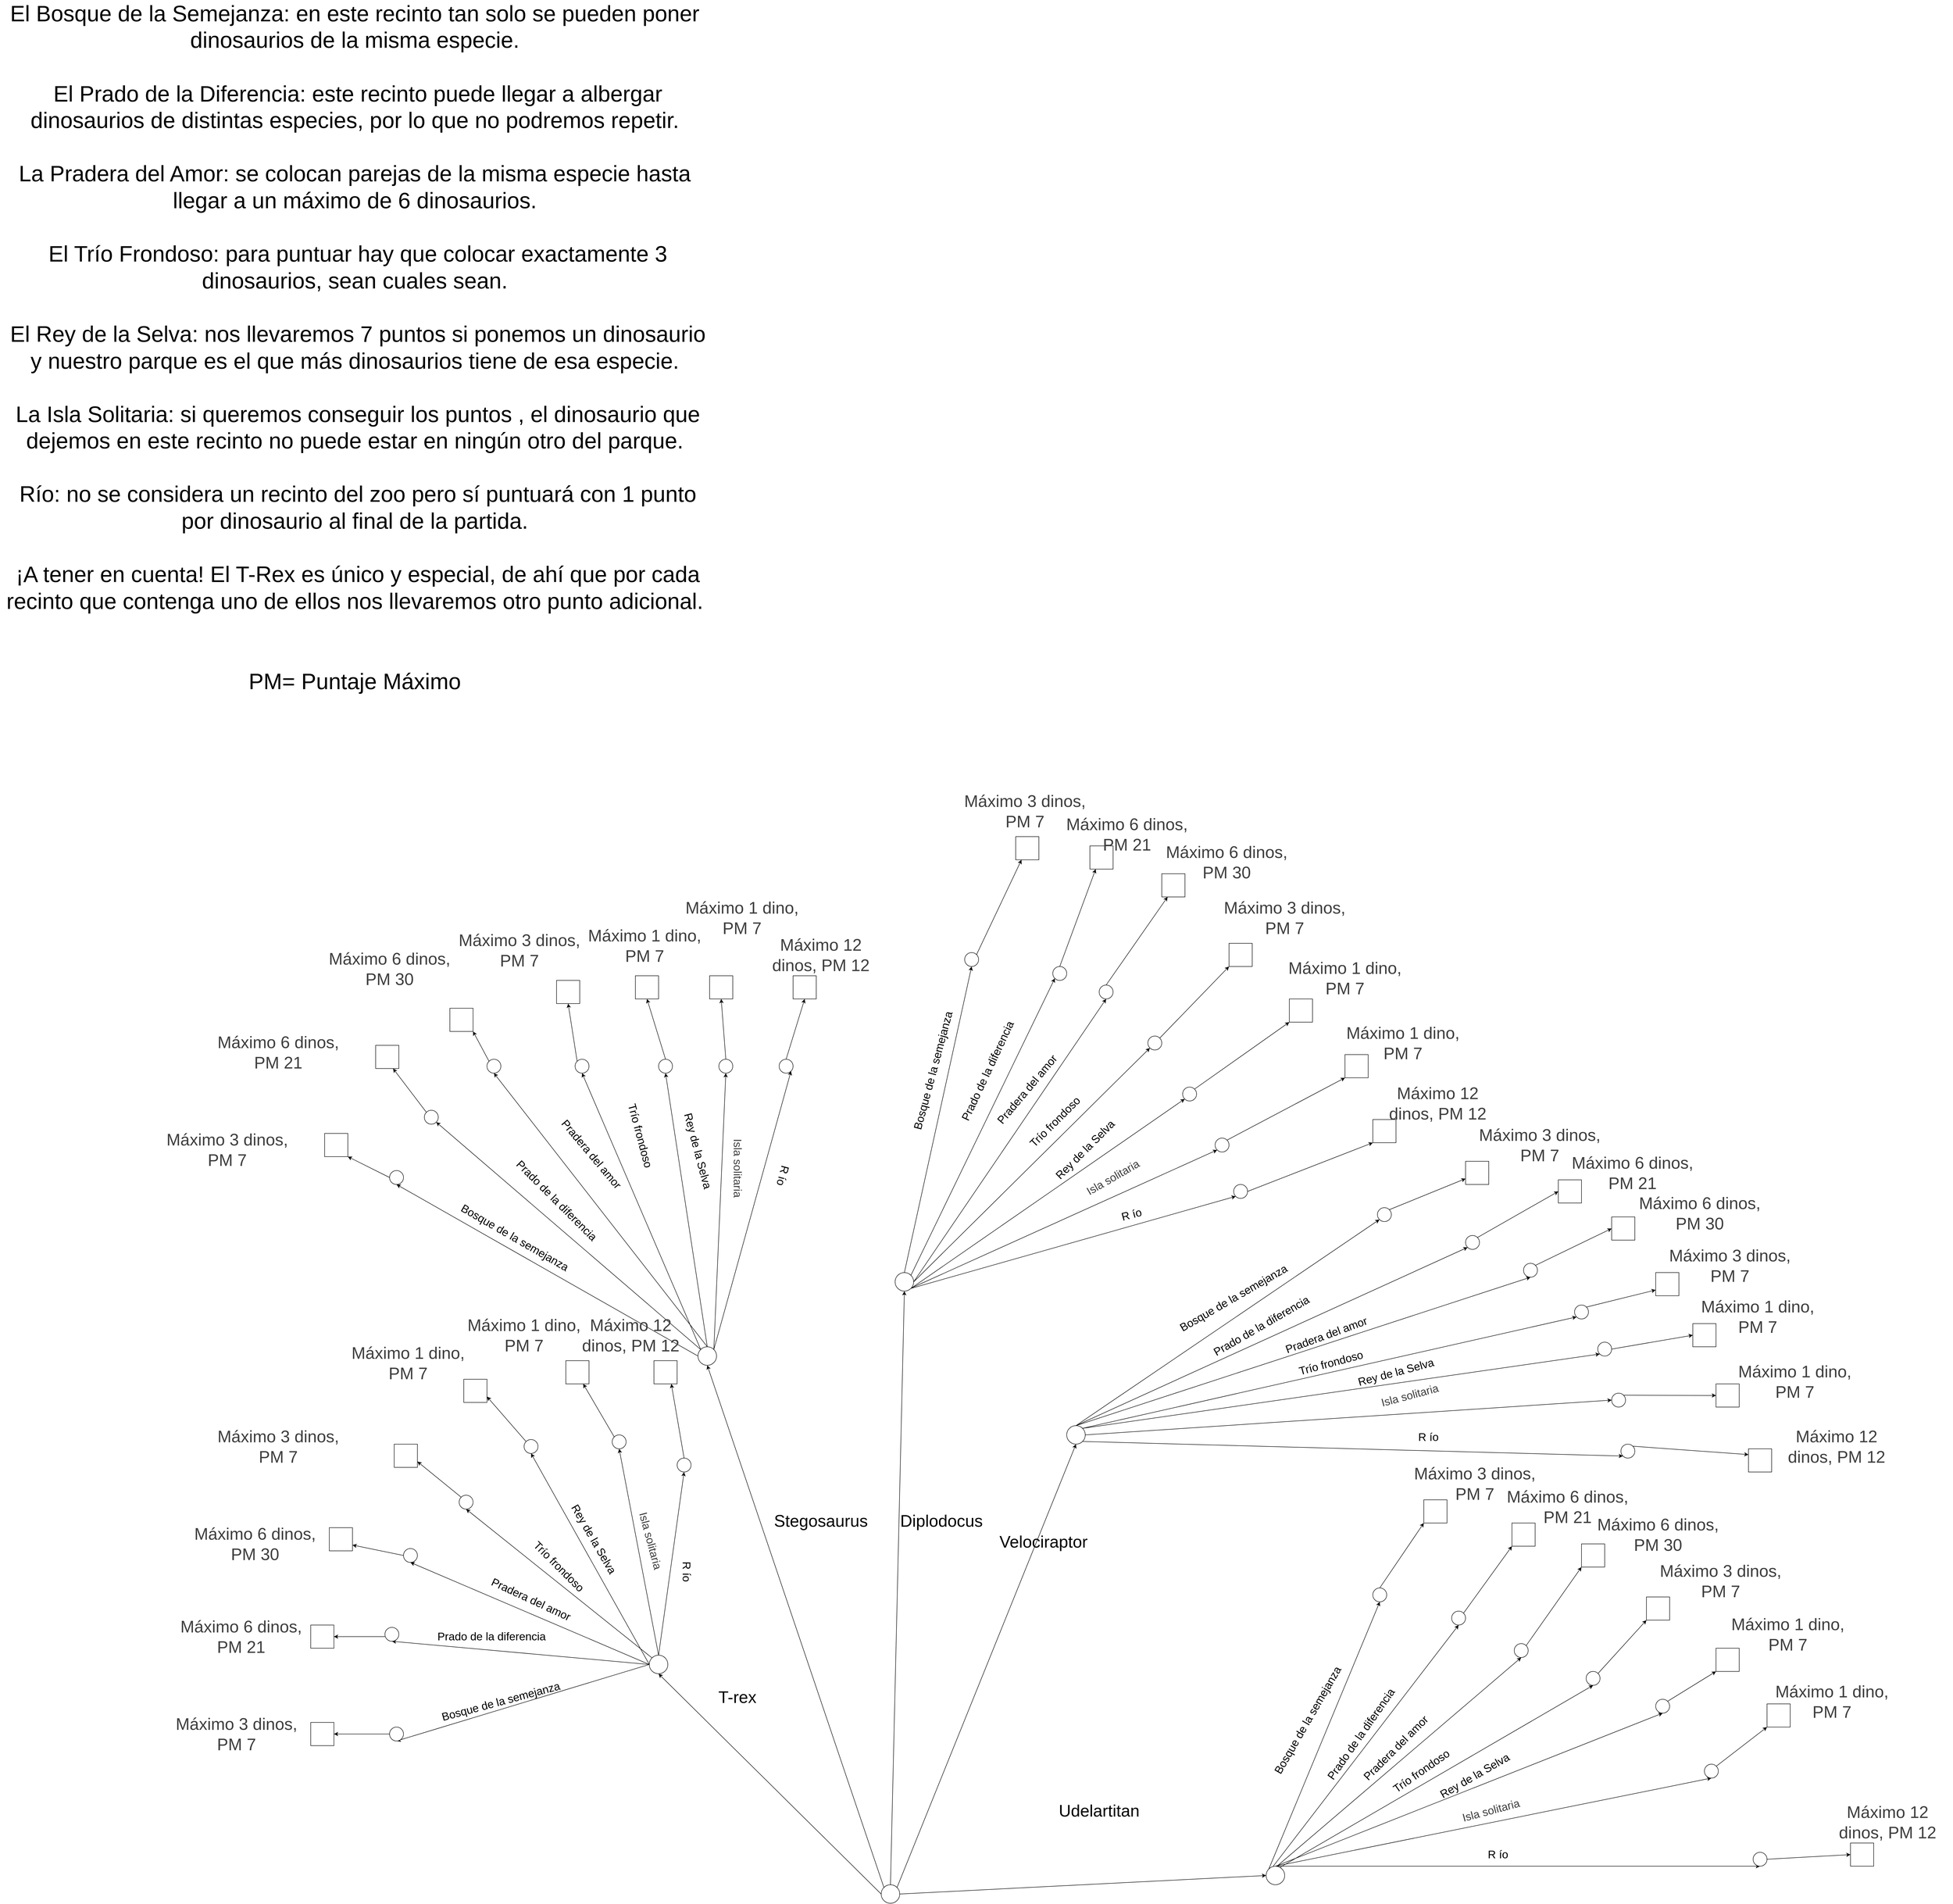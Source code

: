 <mxfile>
    <diagram id="vLqpbj-ZOD2Gah0AGS2J" name="Page-1">
        <mxGraphModel dx="8230" dy="6335" grid="1" gridSize="10" guides="1" tooltips="1" connect="1" arrows="1" fold="1" page="1" pageScale="1" pageWidth="850" pageHeight="1100" math="0" shadow="0">
            <root>
                <mxCell id="0"/>
                <mxCell id="1" parent="0"/>
                <mxCell id="45" style="edgeStyle=none;html=1;exitX=0.5;exitY=0;exitDx=0;exitDy=0;entryX=0.5;entryY=1;entryDx=0;entryDy=0;" parent="1" source="15" target="43" edge="1">
                    <mxGeometry relative="1" as="geometry"/>
                </mxCell>
                <mxCell id="48" style="edgeStyle=none;html=1;exitX=0.5;exitY=0;exitDx=0;exitDy=0;entryX=0.5;entryY=1;entryDx=0;entryDy=0;" parent="1" source="15" target="42" edge="1">
                    <mxGeometry relative="1" as="geometry"/>
                </mxCell>
                <mxCell id="49" style="edgeStyle=none;html=1;exitX=0;exitY=0;exitDx=0;exitDy=0;entryX=0.5;entryY=1;entryDx=0;entryDy=0;" parent="1" source="15" target="41" edge="1">
                    <mxGeometry relative="1" as="geometry"/>
                </mxCell>
                <mxCell id="50" style="edgeStyle=none;html=1;exitX=0;exitY=0.5;exitDx=0;exitDy=0;entryX=0.5;entryY=1;entryDx=0;entryDy=0;" parent="1" source="15" target="40" edge="1">
                    <mxGeometry relative="1" as="geometry"/>
                </mxCell>
                <mxCell id="51" style="edgeStyle=none;html=1;exitX=0;exitY=0.5;exitDx=0;exitDy=0;entryX=0.5;entryY=1;entryDx=0;entryDy=0;" parent="1" source="15" target="39" edge="1">
                    <mxGeometry relative="1" as="geometry"/>
                </mxCell>
                <mxCell id="52" style="edgeStyle=none;html=1;exitX=0;exitY=0.5;exitDx=0;exitDy=0;entryX=0.5;entryY=1;entryDx=0;entryDy=0;" parent="1" source="15" target="38" edge="1">
                    <mxGeometry relative="1" as="geometry"/>
                </mxCell>
                <mxCell id="53" style="edgeStyle=none;html=1;exitX=0;exitY=0.5;exitDx=0;exitDy=0;entryX=0.5;entryY=1;entryDx=0;entryDy=0;" parent="1" source="15" target="37" edge="1">
                    <mxGeometry relative="1" as="geometry"/>
                </mxCell>
                <mxCell id="15" value="" style="ellipse;whiteSpace=wrap;html=1;aspect=fixed;" parent="1" vertex="1">
                    <mxGeometry x="-210" y="475" width="40" height="40" as="geometry"/>
                </mxCell>
                <mxCell id="99" style="edgeStyle=none;html=1;exitX=0;exitY=0.5;exitDx=0;exitDy=0;entryX=0.5;entryY=1;entryDx=0;entryDy=0;" parent="1" source="16" target="95" edge="1">
                    <mxGeometry relative="1" as="geometry"/>
                </mxCell>
                <mxCell id="100" style="edgeStyle=none;html=1;exitX=0;exitY=0;exitDx=0;exitDy=0;entryX=1;entryY=1;entryDx=0;entryDy=0;" parent="1" source="16" target="96" edge="1">
                    <mxGeometry relative="1" as="geometry"/>
                </mxCell>
                <mxCell id="101" style="edgeStyle=none;html=1;exitX=0.5;exitY=0;exitDx=0;exitDy=0;entryX=0.5;entryY=1;entryDx=0;entryDy=0;" parent="1" source="16" target="90" edge="1">
                    <mxGeometry relative="1" as="geometry"/>
                </mxCell>
                <mxCell id="102" style="edgeStyle=none;html=1;exitX=0;exitY=0;exitDx=0;exitDy=0;entryX=0.5;entryY=1;entryDx=0;entryDy=0;" parent="1" source="16" target="91" edge="1">
                    <mxGeometry relative="1" as="geometry"/>
                </mxCell>
                <mxCell id="103" style="edgeStyle=none;html=1;exitX=0.5;exitY=0;exitDx=0;exitDy=0;entryX=0.5;entryY=1;entryDx=0;entryDy=0;" parent="1" source="16" target="92" edge="1">
                    <mxGeometry relative="1" as="geometry"/>
                </mxCell>
                <mxCell id="104" style="edgeStyle=none;html=1;exitX=1;exitY=0;exitDx=0;exitDy=0;entryX=0.5;entryY=1;entryDx=0;entryDy=0;" parent="1" source="16" target="93" edge="1">
                    <mxGeometry relative="1" as="geometry"/>
                </mxCell>
                <mxCell id="105" style="edgeStyle=none;html=1;exitX=1;exitY=0;exitDx=0;exitDy=0;entryX=1;entryY=1;entryDx=0;entryDy=0;" parent="1" source="16" target="94" edge="1">
                    <mxGeometry relative="1" as="geometry"/>
                </mxCell>
                <mxCell id="16" value="" style="ellipse;whiteSpace=wrap;html=1;aspect=fixed;" parent="1" vertex="1">
                    <mxGeometry x="-105" y="-190" width="40" height="40" as="geometry"/>
                </mxCell>
                <mxCell id="114" style="edgeStyle=none;html=1;exitX=0.5;exitY=0;exitDx=0;exitDy=0;entryX=0.5;entryY=1;entryDx=0;entryDy=0;" parent="1" source="17" target="76" edge="1">
                    <mxGeometry relative="1" as="geometry"/>
                </mxCell>
                <mxCell id="115" style="edgeStyle=none;html=1;exitX=1;exitY=0;exitDx=0;exitDy=0;entryX=0;entryY=1;entryDx=0;entryDy=0;" parent="1" source="17" target="77" edge="1">
                    <mxGeometry relative="1" as="geometry"/>
                </mxCell>
                <mxCell id="116" style="edgeStyle=none;html=1;exitX=1;exitY=0.5;exitDx=0;exitDy=0;entryX=0.5;entryY=1;entryDx=0;entryDy=0;" parent="1" source="17" target="78" edge="1">
                    <mxGeometry relative="1" as="geometry"/>
                </mxCell>
                <mxCell id="117" style="edgeStyle=none;html=1;exitX=1;exitY=0.5;exitDx=0;exitDy=0;entryX=0;entryY=1;entryDx=0;entryDy=0;" parent="1" source="17" target="79" edge="1">
                    <mxGeometry relative="1" as="geometry"/>
                </mxCell>
                <mxCell id="118" style="edgeStyle=none;html=1;exitX=1;exitY=1;exitDx=0;exitDy=0;entryX=0;entryY=1;entryDx=0;entryDy=0;" parent="1" source="17" target="80" edge="1">
                    <mxGeometry relative="1" as="geometry"/>
                </mxCell>
                <mxCell id="119" style="edgeStyle=none;html=1;exitX=0.5;exitY=1;exitDx=0;exitDy=0;entryX=0;entryY=1;entryDx=0;entryDy=0;" parent="1" source="17" target="81" edge="1">
                    <mxGeometry relative="1" as="geometry"/>
                </mxCell>
                <mxCell id="155" style="edgeStyle=none;html=1;exitX=1;exitY=1;exitDx=0;exitDy=0;entryX=0;entryY=1;entryDx=0;entryDy=0;" parent="1" source="17" target="154" edge="1">
                    <mxGeometry relative="1" as="geometry"/>
                </mxCell>
                <mxCell id="17" value="" style="ellipse;whiteSpace=wrap;html=1;aspect=fixed;" parent="1" vertex="1">
                    <mxGeometry x="320" y="-350" width="40" height="40" as="geometry"/>
                </mxCell>
                <mxCell id="107" style="edgeStyle=none;html=1;exitX=1;exitY=1;exitDx=0;exitDy=0;entryX=0;entryY=1;entryDx=0;entryDy=0;" parent="1" source="18" target="88" edge="1">
                    <mxGeometry relative="1" as="geometry"/>
                </mxCell>
                <mxCell id="108" style="edgeStyle=none;html=1;exitX=1;exitY=0.5;exitDx=0;exitDy=0;entryX=0;entryY=0.5;entryDx=0;entryDy=0;" parent="1" source="18" target="87" edge="1">
                    <mxGeometry relative="1" as="geometry"/>
                </mxCell>
                <mxCell id="109" style="edgeStyle=none;html=1;exitX=1;exitY=0;exitDx=0;exitDy=0;entryX=0;entryY=1;entryDx=0;entryDy=0;" parent="1" source="18" target="86" edge="1">
                    <mxGeometry relative="1" as="geometry"/>
                </mxCell>
                <mxCell id="110" style="edgeStyle=none;html=1;exitX=0.5;exitY=0;exitDx=0;exitDy=0;entryX=0.5;entryY=1;entryDx=0;entryDy=0;" parent="1" source="18" target="84" edge="1">
                    <mxGeometry relative="1" as="geometry"/>
                </mxCell>
                <mxCell id="111" style="edgeStyle=none;html=1;exitX=0.5;exitY=0;exitDx=0;exitDy=0;entryX=0;entryY=1;entryDx=0;entryDy=0;" parent="1" source="18" target="83" edge="1">
                    <mxGeometry relative="1" as="geometry"/>
                </mxCell>
                <mxCell id="112" style="edgeStyle=none;html=1;exitX=0.5;exitY=0;exitDx=0;exitDy=0;entryX=0;entryY=1;entryDx=0;entryDy=0;" parent="1" source="18" target="82" edge="1">
                    <mxGeometry relative="1" as="geometry"/>
                </mxCell>
                <mxCell id="113" style="edgeStyle=none;html=1;exitX=1;exitY=0;exitDx=0;exitDy=0;entryX=0;entryY=1;entryDx=0;entryDy=0;" parent="1" source="18" target="85" edge="1">
                    <mxGeometry relative="1" as="geometry"/>
                </mxCell>
                <mxCell id="18" value="" style="ellipse;whiteSpace=wrap;html=1;aspect=fixed;" parent="1" vertex="1">
                    <mxGeometry x="690" y="-20" width="40" height="40" as="geometry"/>
                </mxCell>
                <mxCell id="27" style="edgeStyle=none;html=1;exitX=1;exitY=0;exitDx=0;exitDy=0;entryX=0.5;entryY=1;entryDx=0;entryDy=0;" parent="1" source="21" target="18" edge="1">
                    <mxGeometry relative="1" as="geometry"/>
                </mxCell>
                <mxCell id="29" style="edgeStyle=none;html=1;exitX=0;exitY=0.5;exitDx=0;exitDy=0;entryX=0.5;entryY=1;entryDx=0;entryDy=0;" parent="1" source="21" target="15" edge="1">
                    <mxGeometry relative="1" as="geometry"/>
                </mxCell>
                <mxCell id="30" style="edgeStyle=none;html=1;exitX=0;exitY=0;exitDx=0;exitDy=0;entryX=0.5;entryY=1;entryDx=0;entryDy=0;" parent="1" source="21" target="16" edge="1">
                    <mxGeometry relative="1" as="geometry"/>
                </mxCell>
                <mxCell id="31" style="edgeStyle=none;html=1;exitX=0.5;exitY=0;exitDx=0;exitDy=0;entryX=0.5;entryY=1;entryDx=0;entryDy=0;" parent="1" source="21" target="17" edge="1">
                    <mxGeometry relative="1" as="geometry"/>
                </mxCell>
                <mxCell id="70" style="edgeStyle=none;html=1;exitX=1;exitY=0.5;exitDx=0;exitDy=0;entryX=0;entryY=0.5;entryDx=0;entryDy=0;" parent="1" source="21" target="63" edge="1">
                    <mxGeometry relative="1" as="geometry"/>
                </mxCell>
                <mxCell id="21" value="" style="ellipse;whiteSpace=wrap;html=1;aspect=fixed;" parent="1" vertex="1">
                    <mxGeometry x="290" y="970" width="40" height="40" as="geometry"/>
                </mxCell>
                <mxCell id="32" value="&lt;font style=&quot;font-size: 36px;&quot;&gt;T-rex&lt;/font&gt;" style="text;html=1;align=center;verticalAlign=middle;whiteSpace=wrap;rounded=0;strokeColor=none;" parent="1" vertex="1">
                    <mxGeometry x="-105" y="500" width="170" height="130" as="geometry"/>
                </mxCell>
                <mxCell id="33" value="&lt;font style=&quot;font-size: 36px;&quot;&gt;Stegosaurus&lt;/font&gt;" style="text;html=1;align=center;verticalAlign=middle;whiteSpace=wrap;rounded=0;" parent="1" vertex="1">
                    <mxGeometry x="130" y="170" width="60" height="30" as="geometry"/>
                </mxCell>
                <mxCell id="34" value="&lt;font style=&quot;font-size: 36px;&quot;&gt;Diplodocus&lt;/font&gt;" style="text;html=1;align=center;verticalAlign=middle;whiteSpace=wrap;rounded=0;" parent="1" vertex="1">
                    <mxGeometry x="390" y="170" width="60" height="30" as="geometry"/>
                </mxCell>
                <mxCell id="35" value="&lt;font style=&quot;font-size: 36px;&quot;&gt;Velociraptor&lt;/font&gt;" style="text;html=1;align=center;verticalAlign=middle;whiteSpace=wrap;rounded=0;" parent="1" vertex="1">
                    <mxGeometry x="610" y="215" width="60" height="30" as="geometry"/>
                </mxCell>
                <mxCell id="36" value="&lt;font style=&quot;font-size: 36px;&quot;&gt;Udelartitan&lt;/font&gt;" style="text;html=1;align=center;verticalAlign=middle;whiteSpace=wrap;rounded=0;" parent="1" vertex="1">
                    <mxGeometry x="730" y="795" width="60" height="30" as="geometry"/>
                </mxCell>
                <mxCell id="182" style="edgeStyle=none;html=1;exitX=0;exitY=0.5;exitDx=0;exitDy=0;entryX=1;entryY=0.5;entryDx=0;entryDy=0;" parent="1" source="37" target="175" edge="1">
                    <mxGeometry relative="1" as="geometry"/>
                </mxCell>
                <mxCell id="37" value="" style="ellipse;whiteSpace=wrap;html=1;aspect=fixed;" parent="1" vertex="1">
                    <mxGeometry x="-770" y="630" width="30" height="30" as="geometry"/>
                </mxCell>
                <mxCell id="38" value="" style="ellipse;whiteSpace=wrap;html=1;aspect=fixed;" parent="1" vertex="1">
                    <mxGeometry x="-780" y="415" width="30" height="30" as="geometry"/>
                </mxCell>
                <mxCell id="184" style="edgeStyle=none;html=1;exitX=0;exitY=0.5;exitDx=0;exitDy=0;entryX=1;entryY=0.75;entryDx=0;entryDy=0;" parent="1" source="39" target="177" edge="1">
                    <mxGeometry relative="1" as="geometry"/>
                </mxCell>
                <mxCell id="39" value="" style="ellipse;whiteSpace=wrap;html=1;aspect=fixed;" parent="1" vertex="1">
                    <mxGeometry x="-740" y="245" width="30" height="30" as="geometry"/>
                </mxCell>
                <mxCell id="186" style="edgeStyle=none;html=1;exitX=0;exitY=0;exitDx=0;exitDy=0;entryX=1;entryY=0.75;entryDx=0;entryDy=0;" parent="1" source="40" target="178" edge="1">
                    <mxGeometry relative="1" as="geometry"/>
                </mxCell>
                <mxCell id="40" value="" style="ellipse;whiteSpace=wrap;html=1;aspect=fixed;" parent="1" vertex="1">
                    <mxGeometry x="-480" y="10" width="30" height="30" as="geometry"/>
                </mxCell>
                <mxCell id="187" style="edgeStyle=none;html=1;exitX=0;exitY=0;exitDx=0;exitDy=0;entryX=1;entryY=0.75;entryDx=0;entryDy=0;" parent="1" source="41" target="179" edge="1">
                    <mxGeometry relative="1" as="geometry"/>
                </mxCell>
                <mxCell id="41" value="" style="ellipse;whiteSpace=wrap;html=1;aspect=fixed;" parent="1" vertex="1">
                    <mxGeometry x="-620" y="130" width="30" height="30" as="geometry"/>
                </mxCell>
                <mxCell id="189" style="edgeStyle=none;html=1;exitX=0;exitY=0;exitDx=0;exitDy=0;entryX=0.75;entryY=1;entryDx=0;entryDy=0;" parent="1" source="42" target="180" edge="1">
                    <mxGeometry relative="1" as="geometry"/>
                </mxCell>
                <mxCell id="42" value="" style="ellipse;whiteSpace=wrap;html=1;aspect=fixed;" parent="1" vertex="1">
                    <mxGeometry x="-290" width="30" height="30" as="geometry"/>
                </mxCell>
                <mxCell id="191" style="edgeStyle=none;html=1;exitX=0.5;exitY=0;exitDx=0;exitDy=0;entryX=0.75;entryY=1;entryDx=0;entryDy=0;" parent="1" source="43" target="181" edge="1">
                    <mxGeometry relative="1" as="geometry"/>
                </mxCell>
                <mxCell id="43" value="" style="ellipse;whiteSpace=wrap;html=1;aspect=fixed;" parent="1" vertex="1">
                    <mxGeometry x="-150" y="50" width="30" height="30" as="geometry"/>
                </mxCell>
                <mxCell id="56" style="edgeStyle=none;html=1;exitX=0.5;exitY=0;exitDx=0;exitDy=0;entryX=0.5;entryY=1;entryDx=0;entryDy=0;" parent="1" source="63" target="69" edge="1">
                    <mxGeometry relative="1" as="geometry"/>
                </mxCell>
                <mxCell id="57" style="edgeStyle=none;html=1;exitX=0.5;exitY=0;exitDx=0;exitDy=0;entryX=0.5;entryY=1;entryDx=0;entryDy=0;" parent="1" source="63" target="68" edge="1">
                    <mxGeometry relative="1" as="geometry"/>
                </mxCell>
                <mxCell id="58" style="edgeStyle=none;html=1;exitX=0;exitY=0;exitDx=0;exitDy=0;entryX=0.5;entryY=1;entryDx=0;entryDy=0;" parent="1" source="63" target="67" edge="1">
                    <mxGeometry relative="1" as="geometry"/>
                </mxCell>
                <mxCell id="59" style="edgeStyle=none;html=1;exitX=0;exitY=0.5;exitDx=0;exitDy=0;entryX=0.5;entryY=1;entryDx=0;entryDy=0;" parent="1" source="63" target="66" edge="1">
                    <mxGeometry relative="1" as="geometry"/>
                </mxCell>
                <mxCell id="60" style="edgeStyle=none;html=1;exitX=0;exitY=0.5;exitDx=0;exitDy=0;entryX=0.5;entryY=1;entryDx=0;entryDy=0;" parent="1" source="63" target="65" edge="1">
                    <mxGeometry relative="1" as="geometry"/>
                </mxCell>
                <mxCell id="61" style="edgeStyle=none;html=1;exitX=0;exitY=0.5;exitDx=0;exitDy=0;entryX=0.5;entryY=1;entryDx=0;entryDy=0;" parent="1" source="63" target="64" edge="1">
                    <mxGeometry relative="1" as="geometry"/>
                </mxCell>
                <mxCell id="62" style="edgeStyle=none;html=1;exitX=0;exitY=0.5;exitDx=0;exitDy=0;entryX=0.5;entryY=1;entryDx=0;entryDy=0;" parent="1" source="63" target="73" edge="1">
                    <mxGeometry relative="1" as="geometry">
                        <mxPoint x="770" y="555" as="targetPoint"/>
                    </mxGeometry>
                </mxCell>
                <mxCell id="63" value="" style="ellipse;whiteSpace=wrap;html=1;aspect=fixed;" parent="1" vertex="1">
                    <mxGeometry x="1120" y="930" width="40" height="40" as="geometry"/>
                </mxCell>
                <mxCell id="251" style="edgeStyle=none;html=1;exitX=1;exitY=0;exitDx=0;exitDy=0;entryX=0;entryY=1;entryDx=0;entryDy=0;" parent="1" source="64" target="215" edge="1">
                    <mxGeometry relative="1" as="geometry"/>
                </mxCell>
                <mxCell id="64" value="" style="ellipse;whiteSpace=wrap;html=1;aspect=fixed;" parent="1" vertex="1">
                    <mxGeometry x="1520" y="380" width="30" height="30" as="geometry"/>
                </mxCell>
                <mxCell id="252" style="edgeStyle=none;html=1;exitX=1;exitY=0;exitDx=0;exitDy=0;entryX=0;entryY=1;entryDx=0;entryDy=0;" parent="1" source="65" target="216" edge="1">
                    <mxGeometry relative="1" as="geometry"/>
                </mxCell>
                <mxCell id="65" value="" style="ellipse;whiteSpace=wrap;html=1;aspect=fixed;" parent="1" vertex="1">
                    <mxGeometry x="1655" y="450" width="30" height="30" as="geometry"/>
                </mxCell>
                <mxCell id="253" style="edgeStyle=none;html=1;exitX=1;exitY=0;exitDx=0;exitDy=0;entryX=0;entryY=1;entryDx=0;entryDy=0;" parent="1" source="66" target="217" edge="1">
                    <mxGeometry relative="1" as="geometry"/>
                </mxCell>
                <mxCell id="66" value="" style="ellipse;whiteSpace=wrap;html=1;aspect=fixed;" parent="1" vertex="1">
                    <mxGeometry x="1810" y="510" width="30" height="30" as="geometry"/>
                </mxCell>
                <mxCell id="254" style="edgeStyle=none;html=1;exitX=1;exitY=0;exitDx=0;exitDy=0;entryX=0;entryY=1;entryDx=0;entryDy=0;" parent="1" source="67" target="219" edge="1">
                    <mxGeometry relative="1" as="geometry"/>
                </mxCell>
                <mxCell id="67" value="" style="ellipse;whiteSpace=wrap;html=1;aspect=fixed;" parent="1" vertex="1">
                    <mxGeometry x="1960" y="570" width="30" height="30" as="geometry"/>
                </mxCell>
                <mxCell id="255" style="edgeStyle=none;html=1;exitX=1;exitY=0;exitDx=0;exitDy=0;entryX=0;entryY=1;entryDx=0;entryDy=0;" parent="1" source="68" target="218" edge="1">
                    <mxGeometry relative="1" as="geometry"/>
                </mxCell>
                <mxCell id="68" value="" style="ellipse;whiteSpace=wrap;html=1;aspect=fixed;" parent="1" vertex="1">
                    <mxGeometry x="2065" y="710" width="30" height="30" as="geometry"/>
                </mxCell>
                <mxCell id="256" style="edgeStyle=none;html=1;exitX=1;exitY=0.5;exitDx=0;exitDy=0;entryX=0;entryY=0.5;entryDx=0;entryDy=0;" parent="1" source="69" target="220" edge="1">
                    <mxGeometry relative="1" as="geometry"/>
                </mxCell>
                <mxCell id="69" value="" style="ellipse;whiteSpace=wrap;html=1;aspect=fixed;" parent="1" vertex="1">
                    <mxGeometry x="2170" y="900" width="30" height="30" as="geometry"/>
                </mxCell>
                <mxCell id="250" style="edgeStyle=none;html=1;exitX=0.5;exitY=0;exitDx=0;exitDy=0;entryX=0;entryY=1;entryDx=0;entryDy=0;" parent="1" source="73" target="214" edge="1">
                    <mxGeometry relative="1" as="geometry"/>
                </mxCell>
                <mxCell id="73" value="" style="ellipse;whiteSpace=wrap;html=1;aspect=fixed;" parent="1" vertex="1">
                    <mxGeometry x="1350" y="330" width="30" height="30" as="geometry"/>
                </mxCell>
                <mxCell id="236" style="edgeStyle=none;html=1;exitX=1;exitY=0;exitDx=0;exitDy=0;entryX=0.25;entryY=1;entryDx=0;entryDy=0;" parent="1" source="76" target="199" edge="1">
                    <mxGeometry relative="1" as="geometry"/>
                </mxCell>
                <mxCell id="76" value="" style="ellipse;whiteSpace=wrap;html=1;aspect=fixed;" parent="1" vertex="1">
                    <mxGeometry x="470" y="-1040" width="30" height="30" as="geometry"/>
                </mxCell>
                <mxCell id="237" style="edgeStyle=none;html=1;exitX=0.5;exitY=0;exitDx=0;exitDy=0;entryX=0.25;entryY=1;entryDx=0;entryDy=0;" parent="1" source="77" target="200" edge="1">
                    <mxGeometry relative="1" as="geometry"/>
                </mxCell>
                <mxCell id="77" value="" style="ellipse;whiteSpace=wrap;html=1;aspect=fixed;" parent="1" vertex="1">
                    <mxGeometry x="660" y="-1010" width="30" height="30" as="geometry"/>
                </mxCell>
                <mxCell id="238" style="edgeStyle=none;html=1;exitX=0.5;exitY=0;exitDx=0;exitDy=0;entryX=0.25;entryY=1;entryDx=0;entryDy=0;" parent="1" source="78" target="201" edge="1">
                    <mxGeometry relative="1" as="geometry"/>
                </mxCell>
                <mxCell id="78" value="" style="ellipse;whiteSpace=wrap;html=1;aspect=fixed;" parent="1" vertex="1">
                    <mxGeometry x="760" y="-970" width="30" height="30" as="geometry"/>
                </mxCell>
                <mxCell id="239" style="edgeStyle=none;html=1;exitX=1;exitY=0;exitDx=0;exitDy=0;entryX=0;entryY=1;entryDx=0;entryDy=0;" parent="1" source="79" target="202" edge="1">
                    <mxGeometry relative="1" as="geometry"/>
                </mxCell>
                <mxCell id="79" value="" style="ellipse;whiteSpace=wrap;html=1;aspect=fixed;" parent="1" vertex="1">
                    <mxGeometry x="865" y="-860" width="30" height="30" as="geometry"/>
                </mxCell>
                <mxCell id="240" style="edgeStyle=none;html=1;exitX=1;exitY=0;exitDx=0;exitDy=0;entryX=0;entryY=1;entryDx=0;entryDy=0;" parent="1" source="80" target="203" edge="1">
                    <mxGeometry relative="1" as="geometry"/>
                </mxCell>
                <mxCell id="80" value="" style="ellipse;whiteSpace=wrap;html=1;aspect=fixed;" parent="1" vertex="1">
                    <mxGeometry x="940" y="-750" width="30" height="30" as="geometry"/>
                </mxCell>
                <mxCell id="241" style="edgeStyle=none;html=1;exitX=1;exitY=0;exitDx=0;exitDy=0;entryX=0;entryY=1;entryDx=0;entryDy=0;" parent="1" source="81" target="204" edge="1">
                    <mxGeometry relative="1" as="geometry"/>
                </mxCell>
                <mxCell id="81" value="" style="ellipse;whiteSpace=wrap;html=1;aspect=fixed;" parent="1" vertex="1">
                    <mxGeometry x="1010" y="-640" width="30" height="30" as="geometry"/>
                </mxCell>
                <mxCell id="243" style="edgeStyle=none;html=1;exitX=1;exitY=0;exitDx=0;exitDy=0;entryX=0;entryY=0.75;entryDx=0;entryDy=0;" parent="1" source="82" target="206" edge="1">
                    <mxGeometry relative="1" as="geometry"/>
                </mxCell>
                <mxCell id="82" value="" style="ellipse;whiteSpace=wrap;html=1;aspect=fixed;" parent="1" vertex="1">
                    <mxGeometry x="1360" y="-490" width="30" height="30" as="geometry"/>
                </mxCell>
                <mxCell id="244" style="edgeStyle=none;html=1;exitX=1;exitY=0;exitDx=0;exitDy=0;entryX=0;entryY=0.5;entryDx=0;entryDy=0;" parent="1" source="83" target="208" edge="1">
                    <mxGeometry relative="1" as="geometry"/>
                </mxCell>
                <mxCell id="83" value="" style="ellipse;whiteSpace=wrap;html=1;aspect=fixed;" parent="1" vertex="1">
                    <mxGeometry x="1550" y="-430" width="30" height="30" as="geometry"/>
                </mxCell>
                <mxCell id="245" style="edgeStyle=none;html=1;exitX=1;exitY=0;exitDx=0;exitDy=0;entryX=0;entryY=0.5;entryDx=0;entryDy=0;" parent="1" source="84" target="209" edge="1">
                    <mxGeometry relative="1" as="geometry"/>
                </mxCell>
                <mxCell id="84" value="" style="ellipse;whiteSpace=wrap;html=1;aspect=fixed;" parent="1" vertex="1">
                    <mxGeometry x="1675" y="-370" width="30" height="30" as="geometry"/>
                </mxCell>
                <mxCell id="246" style="edgeStyle=none;html=1;exitX=1;exitY=0;exitDx=0;exitDy=0;entryX=0;entryY=0.75;entryDx=0;entryDy=0;" parent="1" source="85" target="210" edge="1">
                    <mxGeometry relative="1" as="geometry"/>
                </mxCell>
                <mxCell id="85" value="" style="ellipse;whiteSpace=wrap;html=1;aspect=fixed;" parent="1" vertex="1">
                    <mxGeometry x="1785" y="-280" width="30" height="30" as="geometry"/>
                </mxCell>
                <mxCell id="247" style="edgeStyle=none;html=1;exitX=1;exitY=0.5;exitDx=0;exitDy=0;entryX=0;entryY=0.5;entryDx=0;entryDy=0;" parent="1" source="86" target="211" edge="1">
                    <mxGeometry relative="1" as="geometry"/>
                </mxCell>
                <mxCell id="86" value="" style="ellipse;whiteSpace=wrap;html=1;aspect=fixed;" parent="1" vertex="1">
                    <mxGeometry x="1835" y="-200" width="30" height="30" as="geometry"/>
                </mxCell>
                <mxCell id="248" style="edgeStyle=none;html=1;exitX=1;exitY=0;exitDx=0;exitDy=0;entryX=0;entryY=0.5;entryDx=0;entryDy=0;" parent="1" source="87" target="212" edge="1">
                    <mxGeometry relative="1" as="geometry"/>
                </mxCell>
                <mxCell id="87" value="" style="ellipse;whiteSpace=wrap;html=1;aspect=fixed;" parent="1" vertex="1">
                    <mxGeometry x="1865" y="-90" width="30" height="30" as="geometry"/>
                </mxCell>
                <mxCell id="249" style="edgeStyle=none;html=1;exitX=1;exitY=0;exitDx=0;exitDy=0;entryX=0;entryY=0.25;entryDx=0;entryDy=0;" parent="1" source="88" target="213" edge="1">
                    <mxGeometry relative="1" as="geometry"/>
                </mxCell>
                <mxCell id="88" value="" style="ellipse;whiteSpace=wrap;html=1;aspect=fixed;" parent="1" vertex="1">
                    <mxGeometry x="1885" y="20" width="30" height="30" as="geometry"/>
                </mxCell>
                <mxCell id="224" style="edgeStyle=none;html=1;exitX=0;exitY=0;exitDx=0;exitDy=0;entryX=1;entryY=1;entryDx=0;entryDy=0;" parent="1" source="90" target="195" edge="1">
                    <mxGeometry relative="1" as="geometry"/>
                </mxCell>
                <mxCell id="90" value="" style="ellipse;whiteSpace=wrap;html=1;aspect=fixed;" parent="1" vertex="1">
                    <mxGeometry x="-560" y="-810" width="30" height="30" as="geometry"/>
                </mxCell>
                <mxCell id="225" style="edgeStyle=none;html=1;exitX=0;exitY=0;exitDx=0;exitDy=0;entryX=0.5;entryY=1;entryDx=0;entryDy=0;" parent="1" source="91" target="196" edge="1">
                    <mxGeometry relative="1" as="geometry"/>
                </mxCell>
                <mxCell id="91" value="" style="ellipse;whiteSpace=wrap;html=1;aspect=fixed;" parent="1" vertex="1">
                    <mxGeometry x="-370" y="-810" width="30" height="30" as="geometry"/>
                </mxCell>
                <mxCell id="226" style="edgeStyle=none;html=1;exitX=0.5;exitY=0;exitDx=0;exitDy=0;entryX=0.5;entryY=1;entryDx=0;entryDy=0;" parent="1" source="92" target="198" edge="1">
                    <mxGeometry relative="1" as="geometry"/>
                </mxCell>
                <mxCell id="92" value="" style="ellipse;whiteSpace=wrap;html=1;aspect=fixed;" parent="1" vertex="1">
                    <mxGeometry x="-190" y="-810" width="30" height="30" as="geometry"/>
                </mxCell>
                <mxCell id="228" style="edgeStyle=none;html=1;exitX=0.5;exitY=0;exitDx=0;exitDy=0;entryX=0.5;entryY=1;entryDx=0;entryDy=0;" parent="1" source="93" target="197" edge="1">
                    <mxGeometry relative="1" as="geometry"/>
                </mxCell>
                <mxCell id="93" value="" style="ellipse;whiteSpace=wrap;html=1;aspect=fixed;" parent="1" vertex="1">
                    <mxGeometry x="-60" y="-810" width="30" height="30" as="geometry"/>
                </mxCell>
                <mxCell id="235" style="edgeStyle=none;html=1;exitX=0.5;exitY=0;exitDx=0;exitDy=0;entryX=0.5;entryY=1;entryDx=0;entryDy=0;" parent="1" source="94" target="231" edge="1">
                    <mxGeometry relative="1" as="geometry"/>
                </mxCell>
                <mxCell id="94" value="" style="ellipse;whiteSpace=wrap;html=1;aspect=fixed;" parent="1" vertex="1">
                    <mxGeometry x="70" y="-810" width="30" height="30" as="geometry"/>
                </mxCell>
                <mxCell id="222" style="edgeStyle=none;html=1;exitX=0;exitY=0.5;exitDx=0;exitDy=0;entryX=1;entryY=1;entryDx=0;entryDy=0;" parent="1" source="95" target="193" edge="1">
                    <mxGeometry relative="1" as="geometry"/>
                </mxCell>
                <mxCell id="95" value="" style="ellipse;whiteSpace=wrap;html=1;aspect=fixed;" parent="1" vertex="1">
                    <mxGeometry x="-770" y="-570" width="30" height="30" as="geometry"/>
                </mxCell>
                <mxCell id="223" style="edgeStyle=none;html=1;exitX=0;exitY=0;exitDx=0;exitDy=0;entryX=0.75;entryY=1;entryDx=0;entryDy=0;" parent="1" source="96" target="194" edge="1">
                    <mxGeometry relative="1" as="geometry"/>
                </mxCell>
                <mxCell id="96" value="" style="ellipse;whiteSpace=wrap;html=1;aspect=fixed;" parent="1" vertex="1">
                    <mxGeometry x="-695" y="-700" width="30" height="30" as="geometry"/>
                </mxCell>
                <mxCell id="126" value="&lt;span style=&quot;font-family: monospace; font-size: 0px; text-align: start; text-wrap-mode: nowrap;&quot;&gt;%3CmxGraphModel%3E%3Croot%3E%3CmxCell%20id%3D%220%22%2F%3E%3CmxCell%20id%3D%221%22%20parent%3D%220%22%2F%3E%3CmxCell%20id%3D%222%22%20value%3D%22%26lt%3Bfont%20style%3D%26quot%3Bfont-size%3A%2036px%3B%26quot%3B%26gt%3BT-rex%26lt%3B%2Ffont%26gt%3B%22%20style%3D%22text%3Bhtml%3D1%3Balign%3Dcenter%3BverticalAlign%3Dmiddle%3BwhiteSpace%3Dwrap%3Brounded%3D0%3BstrokeColor%3Dnone%3B%22%20vertex%3D%221%22%20parent%3D%221%22%3E%3CmxGeometry%20x%3D%22-105%22%20y%3D%22500%22%20width%3D%22170%22%20height%3D%22130%22%20as%3D%22geometry%22%2F%3E%3C%2FmxCell%3E%3C%2Froot%3E%3C%2FmxGraphModel%3E&lt;/span&gt;&lt;span style=&quot;font-family: monospace; font-size: 0px; text-align: start; text-wrap-mode: nowrap;&quot;&gt;%3CmxGraphModel%3E%3Croot%3E%3CmxCell%20id%3D%220%22%2F%3E%3CmxCell%20id%3D%221%22%20parent%3D%220%22%2F%3E%3CmxCell%20id%3D%222%22%20value%3D%22%26lt%3Bfont%20style%3D%26quot%3Bfont-size%3A%2036px%3B%26quot%3B%26gt%3BT-rex%26lt%3B%2Ffont%26gt%3B%22%20style%3D%22text%3Bhtml%3D1%3Balign%3Dcenter%3BverticalAlign%3Dmiddle%3BwhiteSpace%3Dwrap%3Brounded%3D0%3BstrokeColor%3Dnone%3B%22%20vertex%3D%221%22%20parent%3D%221%22%3E%3CmxGeometry%20x%3D%22-105%22%20y%3D%22500%22%20width%3D%22170%22%20height%3D%22130%22%20as%3D%22geometry%22%2F%3E%3C%2FmxCell%3E%3C%2Froot%3E%3C%2FmxGraphModel%3E&lt;/span&gt;" style="text;html=1;align=center;verticalAlign=middle;whiteSpace=wrap;rounded=0;strokeColor=none;" parent="1" vertex="1">
                    <mxGeometry x="-630" y="485" width="170" height="130" as="geometry"/>
                </mxCell>
                <mxCell id="127" value="&lt;font style=&quot;font-size: 24px;&quot;&gt;Bosque de la semejanza&lt;/font&gt;" style="text;html=1;align=center;verticalAlign=middle;whiteSpace=wrap;rounded=0;strokeColor=none;rotation=-15;" parent="1" vertex="1">
                    <mxGeometry x="-760" y="510" width="460" height="130" as="geometry"/>
                </mxCell>
                <mxCell id="183" style="edgeStyle=none;html=1;exitX=0;exitY=0.5;exitDx=0;exitDy=0;entryX=1;entryY=0.5;entryDx=0;entryDy=0;" parent="1" source="128" target="176" edge="1">
                    <mxGeometry relative="1" as="geometry"/>
                </mxCell>
                <mxCell id="128" value="&lt;font style=&quot;font-size: 24px;&quot;&gt;Prado de la diferencia&lt;/font&gt;" style="text;html=1;align=center;verticalAlign=middle;whiteSpace=wrap;rounded=0;strokeColor=none;rotation=0;" parent="1" vertex="1">
                    <mxGeometry x="-780" y="370" width="460" height="130" as="geometry"/>
                </mxCell>
                <mxCell id="129" value="&lt;font style=&quot;font-size: 24px;&quot;&gt;Pradera del amor&lt;/font&gt;" style="text;html=1;align=center;verticalAlign=middle;whiteSpace=wrap;rounded=0;strokeColor=none;rotation=25;" parent="1" vertex="1">
                    <mxGeometry x="-695" y="290" width="460" height="130" as="geometry"/>
                </mxCell>
                <mxCell id="133" value="&lt;font style=&quot;font-size: 24px;&quot;&gt;Trío frondoso&lt;/font&gt;" style="text;html=1;align=center;verticalAlign=middle;whiteSpace=wrap;rounded=0;strokeColor=none;rotation=45;" parent="1" vertex="1">
                    <mxGeometry x="-608.05" y="219.45" width="405" height="130" as="geometry"/>
                </mxCell>
                <mxCell id="134" value="&lt;font style=&quot;font-size: 24px;&quot;&gt;Rey de la Selva&lt;/font&gt;" style="text;html=1;align=center;verticalAlign=middle;whiteSpace=wrap;rounded=0;strokeColor=none;rotation=60;" parent="1" vertex="1">
                    <mxGeometry x="-560" y="160" width="460" height="130" as="geometry"/>
                </mxCell>
                <mxCell id="135" value="&lt;span style=&quot;color: rgb(63, 63, 63); font-size: 24px;&quot;&gt;Isla solitaria&lt;/span&gt;" style="text;html=1;align=center;verticalAlign=middle;whiteSpace=wrap;rounded=0;strokeColor=none;rotation=75;" parent="1" vertex="1">
                    <mxGeometry x="-393.35" y="163.47" width="370" height="130" as="geometry"/>
                </mxCell>
                <mxCell id="136" value="&lt;span style=&quot;font-size: 24px;&quot;&gt;R ío&lt;/span&gt;" style="text;html=1;align=center;verticalAlign=middle;whiteSpace=wrap;rounded=0;strokeColor=none;rotation=90;" parent="1" vertex="1">
                    <mxGeometry x="-320" y="230" width="380" height="130" as="geometry"/>
                </mxCell>
                <mxCell id="137" value="&lt;font style=&quot;font-size: 24px;&quot;&gt;Bosque de la semejanza&lt;/font&gt;" style="text;html=1;align=center;verticalAlign=middle;whiteSpace=wrap;rounded=0;strokeColor=none;rotation=30;" parent="1" vertex="1">
                    <mxGeometry x="-730" y="-490" width="460" height="130" as="geometry"/>
                </mxCell>
                <mxCell id="138" value="&lt;font style=&quot;font-size: 24px;&quot;&gt;Prado de la diferencia&lt;/font&gt;" style="text;html=1;align=center;verticalAlign=middle;whiteSpace=wrap;rounded=0;strokeColor=none;rotation=45;" parent="1" vertex="1">
                    <mxGeometry x="-640" y="-570" width="460" height="130" as="geometry"/>
                </mxCell>
                <mxCell id="141" value="&lt;font style=&quot;font-size: 24px;&quot;&gt;Pradera del amor&lt;/font&gt;" style="text;html=1;align=center;verticalAlign=middle;whiteSpace=wrap;rounded=0;strokeColor=none;rotation=50;" parent="1" vertex="1">
                    <mxGeometry x="-565" y="-670" width="460" height="130" as="geometry"/>
                </mxCell>
                <mxCell id="142" value="&lt;font style=&quot;font-size: 24px;&quot;&gt;Trío frondoso&lt;/font&gt;" style="text;html=1;align=center;verticalAlign=middle;whiteSpace=wrap;rounded=0;strokeColor=none;rotation=75;" parent="1" vertex="1">
                    <mxGeometry x="-460" y="-710" width="460" height="130" as="geometry"/>
                </mxCell>
                <mxCell id="143" value="&lt;font style=&quot;font-size: 24px;&quot;&gt;Rey de la Selva&lt;/font&gt;" style="text;html=1;align=center;verticalAlign=middle;whiteSpace=wrap;rounded=0;strokeColor=none;rotation=75;" parent="1" vertex="1">
                    <mxGeometry x="-280.76" y="-676.87" width="350" height="130" as="geometry"/>
                </mxCell>
                <mxCell id="144" value="&lt;span style=&quot;color: rgb(63, 63, 63); font-size: 24px;&quot;&gt;Isla solitaria&lt;/span&gt;" style="text;html=1;align=center;verticalAlign=middle;whiteSpace=wrap;rounded=0;strokeColor=none;rotation=90;" parent="1" vertex="1">
                    <mxGeometry x="-210" y="-640" width="380" height="130" as="geometry"/>
                </mxCell>
                <mxCell id="145" value="&lt;span style=&quot;font-size: 24px;&quot;&gt;R ío&lt;/span&gt;" style="text;html=1;align=center;verticalAlign=middle;whiteSpace=wrap;rounded=0;strokeColor=none;rotation=105;" parent="1" vertex="1">
                    <mxGeometry x="-124.62" y="-623.44" width="405" height="130" as="geometry"/>
                </mxCell>
                <mxCell id="146" value="&lt;font style=&quot;font-size: 24px;&quot;&gt;Bosque de la semejanza&lt;/font&gt;" style="text;html=1;align=center;verticalAlign=middle;whiteSpace=wrap;rounded=0;strokeColor=none;rotation=-75;" parent="1" vertex="1">
                    <mxGeometry x="202.24" y="-851.02" width="400" height="130" as="geometry"/>
                </mxCell>
                <mxCell id="148" value="&lt;font style=&quot;font-size: 24px;&quot;&gt;Prado de la diferencia&lt;/font&gt;" style="text;html=1;align=center;verticalAlign=middle;whiteSpace=wrap;rounded=0;strokeColor=none;rotation=-65;" parent="1" vertex="1">
                    <mxGeometry x="290" y="-850" width="460" height="130" as="geometry"/>
                </mxCell>
                <mxCell id="149" value="&lt;font style=&quot;font-size: 24px;&quot;&gt;Pradera del amor&lt;/font&gt;" style="text;html=1;align=center;verticalAlign=middle;whiteSpace=wrap;rounded=0;strokeColor=none;rotation=-50;" parent="1" vertex="1">
                    <mxGeometry x="375" y="-810" width="460" height="130" as="geometry"/>
                </mxCell>
                <mxCell id="150" value="&lt;font style=&quot;font-size: 24px;&quot;&gt;Trío frondoso&lt;/font&gt;" style="text;html=1;align=center;verticalAlign=middle;whiteSpace=wrap;rounded=0;strokeColor=none;rotation=-45;" parent="1" vertex="1">
                    <mxGeometry x="435" y="-740" width="460" height="130" as="geometry"/>
                </mxCell>
                <mxCell id="152" value="&lt;font style=&quot;font-size: 24px;&quot;&gt;Rey de la Selva&lt;/font&gt;" style="text;html=1;align=center;verticalAlign=middle;whiteSpace=wrap;rounded=0;strokeColor=none;rotation=-45;" parent="1" vertex="1">
                    <mxGeometry x="500" y="-680" width="460" height="130" as="geometry"/>
                </mxCell>
                <mxCell id="242" style="edgeStyle=none;html=1;exitX=1;exitY=0.5;exitDx=0;exitDy=0;entryX=0;entryY=1;entryDx=0;entryDy=0;" parent="1" source="154" target="205" edge="1">
                    <mxGeometry relative="1" as="geometry"/>
                </mxCell>
                <mxCell id="154" value="" style="ellipse;whiteSpace=wrap;html=1;aspect=fixed;" parent="1" vertex="1">
                    <mxGeometry x="1050" y="-540" width="30" height="30" as="geometry"/>
                </mxCell>
                <mxCell id="156" value="&lt;span style=&quot;color: rgb(63, 63, 63); font-size: 24px;&quot;&gt;Isla solitaria&lt;/span&gt;" style="text;html=1;align=center;verticalAlign=middle;whiteSpace=wrap;rounded=0;strokeColor=none;rotation=-30;" parent="1" vertex="1">
                    <mxGeometry x="560" y="-620" width="460" height="130" as="geometry"/>
                </mxCell>
                <mxCell id="157" value="&lt;span style=&quot;font-size: 24px;&quot;&gt;R ío&lt;/span&gt;" style="text;html=1;align=center;verticalAlign=middle;whiteSpace=wrap;rounded=0;strokeColor=none;rotation=-15;" parent="1" vertex="1">
                    <mxGeometry x="600" y="-540" width="460" height="130" as="geometry"/>
                </mxCell>
                <mxCell id="158" value="&lt;font style=&quot;font-size: 24px;&quot;&gt;Bosque de la semejanza&lt;/font&gt;" style="text;html=1;align=center;verticalAlign=middle;whiteSpace=wrap;rounded=0;strokeColor=none;rotation=-30;" parent="1" vertex="1">
                    <mxGeometry x="820" y="-360" width="460" height="130" as="geometry"/>
                </mxCell>
                <mxCell id="159" value="&lt;font style=&quot;font-size: 24px;&quot;&gt;Prado de la diferencia&lt;/font&gt;" style="text;html=1;align=center;verticalAlign=middle;whiteSpace=wrap;rounded=0;strokeColor=none;rotation=-30;" parent="1" vertex="1">
                    <mxGeometry x="880" y="-300" width="460" height="130" as="geometry"/>
                </mxCell>
                <mxCell id="160" value="&lt;font style=&quot;font-size: 24px;&quot;&gt;Pradera del amor&lt;/font&gt;" style="text;html=1;align=center;verticalAlign=middle;whiteSpace=wrap;rounded=0;strokeColor=none;rotation=-20;" parent="1" vertex="1">
                    <mxGeometry x="1020" y="-280" width="460" height="130" as="geometry"/>
                </mxCell>
                <mxCell id="161" value="&lt;font style=&quot;font-size: 24px;&quot;&gt;Trío frondoso&lt;/font&gt;" style="text;html=1;align=center;verticalAlign=middle;whiteSpace=wrap;rounded=0;strokeColor=none;rotation=-15;" parent="1" vertex="1">
                    <mxGeometry x="1030" y="-220" width="460" height="130" as="geometry"/>
                </mxCell>
                <mxCell id="162" value="&lt;font style=&quot;font-size: 24px;&quot;&gt;Rey de la Selva&lt;/font&gt;" style="text;html=1;align=center;verticalAlign=middle;whiteSpace=wrap;rounded=0;strokeColor=none;rotation=-15;" parent="1" vertex="1">
                    <mxGeometry x="1170" y="-200" width="460" height="130" as="geometry"/>
                </mxCell>
                <mxCell id="163" value="&lt;span style=&quot;color: rgb(63, 63, 63); font-size: 24px;&quot;&gt;Isla solitaria&lt;/span&gt;" style="text;html=1;align=center;verticalAlign=middle;whiteSpace=wrap;rounded=0;strokeColor=none;rotation=-15;" parent="1" vertex="1">
                    <mxGeometry x="1200" y="-150" width="460" height="130" as="geometry"/>
                </mxCell>
                <mxCell id="164" value="&lt;span style=&quot;font-size: 24px;&quot;&gt;R ío&lt;/span&gt;" style="text;html=1;align=center;verticalAlign=middle;whiteSpace=wrap;rounded=0;strokeColor=none;rotation=0;" parent="1" vertex="1">
                    <mxGeometry x="1240" y="-60" width="460" height="130" as="geometry"/>
                </mxCell>
                <mxCell id="165" value="&lt;font style=&quot;font-size: 24px;&quot;&gt;Bosque de la semejanza&lt;/font&gt;" style="text;html=1;align=center;verticalAlign=middle;whiteSpace=wrap;rounded=0;strokeColor=none;rotation=-60;" parent="1" vertex="1">
                    <mxGeometry x="980" y="550" width="460" height="130" as="geometry"/>
                </mxCell>
                <mxCell id="166" value="&lt;font style=&quot;font-size: 24px;&quot;&gt;Prado de la diferencia&lt;/font&gt;" style="text;html=1;align=center;verticalAlign=middle;whiteSpace=wrap;rounded=0;strokeColor=none;rotation=-55;" parent="1" vertex="1">
                    <mxGeometry x="1095" y="580" width="460" height="130" as="geometry"/>
                </mxCell>
                <mxCell id="170" value="&lt;font style=&quot;font-size: 24px;&quot;&gt;Pradera del amor&lt;/font&gt;" style="text;html=1;align=center;verticalAlign=middle;whiteSpace=wrap;rounded=0;strokeColor=none;rotation=-45;" parent="1" vertex="1">
                    <mxGeometry x="1170" y="610" width="460" height="130" as="geometry"/>
                </mxCell>
                <mxCell id="171" value="&lt;font style=&quot;font-size: 24px;&quot;&gt;Trío frondoso&lt;/font&gt;" style="text;html=1;align=center;verticalAlign=middle;whiteSpace=wrap;rounded=0;strokeColor=none;rotation=-35;" parent="1" vertex="1">
                    <mxGeometry x="1225" y="660" width="460" height="130" as="geometry"/>
                </mxCell>
                <mxCell id="172" value="&lt;font style=&quot;font-size: 24px;&quot;&gt;Rey de la Selva&lt;/font&gt;" style="text;html=1;align=center;verticalAlign=middle;whiteSpace=wrap;rounded=0;strokeColor=none;rotation=-30;" parent="1" vertex="1">
                    <mxGeometry x="1340" y="670" width="460" height="130" as="geometry"/>
                </mxCell>
                <mxCell id="173" value="&lt;span style=&quot;color: rgb(63, 63, 63); font-size: 24px;&quot;&gt;Isla solitaria&lt;/span&gt;" style="text;html=1;align=center;verticalAlign=middle;whiteSpace=wrap;rounded=0;strokeColor=none;rotation=-15;" parent="1" vertex="1">
                    <mxGeometry x="1375" y="745" width="460" height="130" as="geometry"/>
                </mxCell>
                <mxCell id="174" value="&lt;span style=&quot;font-size: 24px;&quot;&gt;R ío&lt;/span&gt;" style="text;html=1;align=center;verticalAlign=middle;whiteSpace=wrap;rounded=0;strokeColor=none;rotation=0;" parent="1" vertex="1">
                    <mxGeometry x="1390" y="840" width="460" height="130" as="geometry"/>
                </mxCell>
                <mxCell id="175" value="" style="whiteSpace=wrap;html=1;aspect=fixed;" parent="1" vertex="1">
                    <mxGeometry x="-940" y="620" width="50" height="50" as="geometry"/>
                </mxCell>
                <mxCell id="176" value="" style="whiteSpace=wrap;html=1;aspect=fixed;" parent="1" vertex="1">
                    <mxGeometry x="-940" y="410" width="50" height="50" as="geometry"/>
                </mxCell>
                <mxCell id="177" value="" style="whiteSpace=wrap;html=1;aspect=fixed;" parent="1" vertex="1">
                    <mxGeometry x="-900" y="200" width="50" height="50" as="geometry"/>
                </mxCell>
                <mxCell id="178" value="" style="whiteSpace=wrap;html=1;aspect=fixed;" parent="1" vertex="1">
                    <mxGeometry x="-610" y="-120" width="50" height="50" as="geometry"/>
                </mxCell>
                <mxCell id="179" value="" style="whiteSpace=wrap;html=1;aspect=fixed;" parent="1" vertex="1">
                    <mxGeometry x="-760" y="20" width="50" height="50" as="geometry"/>
                </mxCell>
                <mxCell id="180" value="" style="whiteSpace=wrap;html=1;aspect=fixed;" parent="1" vertex="1">
                    <mxGeometry x="-390" y="-160" width="50" height="50" as="geometry"/>
                </mxCell>
                <mxCell id="181" value="" style="whiteSpace=wrap;html=1;aspect=fixed;" parent="1" vertex="1">
                    <mxGeometry x="-200" y="-160" width="50" height="50" as="geometry"/>
                </mxCell>
                <mxCell id="193" value="" style="whiteSpace=wrap;html=1;aspect=fixed;" parent="1" vertex="1">
                    <mxGeometry x="-910" y="-650" width="50" height="50" as="geometry"/>
                </mxCell>
                <mxCell id="194" value="" style="whiteSpace=wrap;html=1;aspect=fixed;" parent="1" vertex="1">
                    <mxGeometry x="-800" y="-840" width="50" height="50" as="geometry"/>
                </mxCell>
                <mxCell id="195" value="" style="whiteSpace=wrap;html=1;aspect=fixed;" parent="1" vertex="1">
                    <mxGeometry x="-640" y="-920" width="50" height="50" as="geometry"/>
                </mxCell>
                <mxCell id="196" value="" style="whiteSpace=wrap;html=1;aspect=fixed;" parent="1" vertex="1">
                    <mxGeometry x="-410" y="-980" width="50" height="50" as="geometry"/>
                </mxCell>
                <mxCell id="197" value="" style="whiteSpace=wrap;html=1;aspect=fixed;" parent="1" vertex="1">
                    <mxGeometry x="-80" y="-990" width="50" height="50" as="geometry"/>
                </mxCell>
                <mxCell id="198" value="" style="whiteSpace=wrap;html=1;aspect=fixed;" parent="1" vertex="1">
                    <mxGeometry x="-240" y="-990" width="50" height="50" as="geometry"/>
                </mxCell>
                <mxCell id="199" value="" style="whiteSpace=wrap;html=1;aspect=fixed;" parent="1" vertex="1">
                    <mxGeometry x="580" y="-1290" width="50" height="50" as="geometry"/>
                </mxCell>
                <mxCell id="200" value="" style="whiteSpace=wrap;html=1;aspect=fixed;" parent="1" vertex="1">
                    <mxGeometry x="740" y="-1270" width="50" height="50" as="geometry"/>
                </mxCell>
                <mxCell id="201" value="" style="whiteSpace=wrap;html=1;aspect=fixed;" parent="1" vertex="1">
                    <mxGeometry x="895" y="-1210" width="50" height="50" as="geometry"/>
                </mxCell>
                <mxCell id="202" value="" style="whiteSpace=wrap;html=1;aspect=fixed;" parent="1" vertex="1">
                    <mxGeometry x="1040" y="-1060" width="50" height="50" as="geometry"/>
                </mxCell>
                <mxCell id="203" value="" style="whiteSpace=wrap;html=1;aspect=fixed;" parent="1" vertex="1">
                    <mxGeometry x="1170" y="-940" width="50" height="50" as="geometry"/>
                </mxCell>
                <mxCell id="204" value="" style="whiteSpace=wrap;html=1;aspect=fixed;" parent="1" vertex="1">
                    <mxGeometry x="1290" y="-820" width="50" height="50" as="geometry"/>
                </mxCell>
                <mxCell id="205" value="" style="whiteSpace=wrap;html=1;aspect=fixed;" parent="1" vertex="1">
                    <mxGeometry x="1350" y="-680" width="50" height="50" as="geometry"/>
                </mxCell>
                <mxCell id="206" value="" style="whiteSpace=wrap;html=1;aspect=fixed;" parent="1" vertex="1">
                    <mxGeometry x="1550" y="-590" width="50" height="50" as="geometry"/>
                </mxCell>
                <mxCell id="208" value="" style="whiteSpace=wrap;html=1;aspect=fixed;" parent="1" vertex="1">
                    <mxGeometry x="1750" y="-550" width="50" height="50" as="geometry"/>
                </mxCell>
                <mxCell id="209" value="" style="whiteSpace=wrap;html=1;aspect=fixed;" parent="1" vertex="1">
                    <mxGeometry x="1865" y="-470" width="50" height="50" as="geometry"/>
                </mxCell>
                <mxCell id="210" value="" style="whiteSpace=wrap;html=1;aspect=fixed;" parent="1" vertex="1">
                    <mxGeometry x="1960" y="-350" width="50" height="50" as="geometry"/>
                </mxCell>
                <mxCell id="211" value="" style="whiteSpace=wrap;html=1;aspect=fixed;" parent="1" vertex="1">
                    <mxGeometry x="2040" y="-240" width="50" height="50" as="geometry"/>
                </mxCell>
                <mxCell id="212" value="" style="whiteSpace=wrap;html=1;aspect=fixed;" parent="1" vertex="1">
                    <mxGeometry x="2090" y="-110" width="50" height="50" as="geometry"/>
                </mxCell>
                <mxCell id="213" value="" style="whiteSpace=wrap;html=1;aspect=fixed;" parent="1" vertex="1">
                    <mxGeometry x="2160" y="30" width="50" height="50" as="geometry"/>
                </mxCell>
                <mxCell id="214" value="" style="whiteSpace=wrap;html=1;aspect=fixed;" parent="1" vertex="1">
                    <mxGeometry x="1460" y="140" width="50" height="50" as="geometry"/>
                </mxCell>
                <mxCell id="215" value="" style="whiteSpace=wrap;html=1;aspect=fixed;" parent="1" vertex="1">
                    <mxGeometry x="1650" y="190" width="50" height="50" as="geometry"/>
                </mxCell>
                <mxCell id="216" value="" style="whiteSpace=wrap;html=1;aspect=fixed;" parent="1" vertex="1">
                    <mxGeometry x="1800" y="235" width="50" height="50" as="geometry"/>
                </mxCell>
                <mxCell id="217" value="" style="whiteSpace=wrap;html=1;aspect=fixed;" parent="1" vertex="1">
                    <mxGeometry x="1940" y="349.45" width="50" height="50" as="geometry"/>
                </mxCell>
                <mxCell id="218" value="" style="whiteSpace=wrap;html=1;aspect=fixed;" parent="1" vertex="1">
                    <mxGeometry x="2200" y="580" width="50" height="50" as="geometry"/>
                </mxCell>
                <mxCell id="219" value="" style="whiteSpace=wrap;html=1;aspect=fixed;" parent="1" vertex="1">
                    <mxGeometry x="2090" y="460" width="50" height="50" as="geometry"/>
                </mxCell>
                <mxCell id="220" value="" style="whiteSpace=wrap;html=1;aspect=fixed;" parent="1" vertex="1">
                    <mxGeometry x="2380" y="880" width="50" height="50" as="geometry"/>
                </mxCell>
                <mxCell id="231" value="" style="whiteSpace=wrap;html=1;aspect=fixed;" parent="1" vertex="1">
                    <mxGeometry x="100" y="-990" width="50" height="50" as="geometry"/>
                </mxCell>
                <mxCell id="257" value="&lt;span style=&quot;color: rgb(63, 63, 63); font-size: 36px;&quot;&gt;Máximo 3 dinos, PM 7&lt;/span&gt;" style="text;html=1;align=center;verticalAlign=middle;whiteSpace=wrap;rounded=0;" vertex="1" parent="1">
                    <mxGeometry x="-1260" y="-630" width="280" height="30" as="geometry"/>
                </mxCell>
                <mxCell id="259" value="&lt;span style=&quot;color: rgb(63, 63, 63); font-size: 36px;&quot;&gt;Máximo 6 dinos, PM 21&lt;/span&gt;" style="text;html=1;align=center;verticalAlign=middle;whiteSpace=wrap;rounded=0;" vertex="1" parent="1">
                    <mxGeometry x="-1150" y="-840" width="280" height="30" as="geometry"/>
                </mxCell>
                <mxCell id="260" value="&lt;span style=&quot;color: rgb(63, 63, 63); font-size: 36px;&quot;&gt;Máximo 6 dinos, PM 30&lt;/span&gt;" style="text;html=1;align=center;verticalAlign=middle;whiteSpace=wrap;rounded=0;" vertex="1" parent="1">
                    <mxGeometry x="-910" y="-1020" width="280" height="30" as="geometry"/>
                </mxCell>
                <mxCell id="261" value="&lt;span style=&quot;color: rgb(63, 63, 63); font-size: 36px;&quot;&gt;Máximo 3 dinos, PM 7&lt;/span&gt;" style="text;html=1;align=center;verticalAlign=middle;whiteSpace=wrap;rounded=0;" vertex="1" parent="1">
                    <mxGeometry x="-630" y="-1060" width="280" height="30" as="geometry"/>
                </mxCell>
                <mxCell id="262" value="&lt;span style=&quot;color: rgb(63, 63, 63); font-size: 36px;&quot;&gt;Máximo 1 dino, PM 7&lt;/span&gt;" style="text;html=1;align=center;verticalAlign=middle;whiteSpace=wrap;rounded=0;" vertex="1" parent="1">
                    <mxGeometry x="-360" y="-1070" width="280" height="30" as="geometry"/>
                </mxCell>
                <mxCell id="265" value="&lt;span style=&quot;color: rgb(63, 63, 63); font-size: 36px;&quot;&gt;Máximo 1 dino, PM 7&lt;/span&gt;" style="text;html=1;align=center;verticalAlign=middle;whiteSpace=wrap;rounded=0;" vertex="1" parent="1">
                    <mxGeometry x="-150" y="-1130" width="280" height="30" as="geometry"/>
                </mxCell>
                <mxCell id="266" value="&lt;span style=&quot;color: rgb(63, 63, 63); font-size: 36px;&quot;&gt;Máximo 12 dinos, PM 12&lt;/span&gt;" style="text;html=1;align=center;verticalAlign=middle;whiteSpace=wrap;rounded=0;" vertex="1" parent="1">
                    <mxGeometry x="20" y="-1050" width="280" height="30" as="geometry"/>
                </mxCell>
                <mxCell id="267" value="&lt;span style=&quot;color: rgb(63, 63, 63); font-size: 36px;&quot;&gt;Máximo 3 dinos, PM 7&lt;/span&gt;" style="text;html=1;align=center;verticalAlign=middle;whiteSpace=wrap;rounded=0;" vertex="1" parent="1">
                    <mxGeometry x="460" y="-1360" width="280" height="30" as="geometry"/>
                </mxCell>
                <mxCell id="268" value="&lt;span style=&quot;color: rgb(63, 63, 63); font-size: 36px;&quot;&gt;Máximo 6 dinos, PM 21&lt;/span&gt;" style="text;html=1;align=center;verticalAlign=middle;whiteSpace=wrap;rounded=0;" vertex="1" parent="1">
                    <mxGeometry x="680" y="-1310" width="280" height="30" as="geometry"/>
                </mxCell>
                <mxCell id="269" value="&lt;span style=&quot;color: rgb(63, 63, 63); font-size: 36px;&quot;&gt;Máximo 6 dinos, PM 30&lt;/span&gt;" style="text;html=1;align=center;verticalAlign=middle;whiteSpace=wrap;rounded=0;" vertex="1" parent="1">
                    <mxGeometry x="895" y="-1250" width="280" height="30" as="geometry"/>
                </mxCell>
                <mxCell id="270" value="&lt;span style=&quot;color: rgb(63, 63, 63); font-size: 36px;&quot;&gt;Máximo 3 dinos, PM 7&lt;/span&gt;" style="text;html=1;align=center;verticalAlign=middle;whiteSpace=wrap;rounded=0;" vertex="1" parent="1">
                    <mxGeometry x="1020" y="-1130" width="280" height="30" as="geometry"/>
                </mxCell>
                <mxCell id="271" value="&lt;span style=&quot;color: rgb(63, 63, 63); font-size: 36px;&quot;&gt;Máximo 1 dino, PM 7&lt;/span&gt;" style="text;html=1;align=center;verticalAlign=middle;whiteSpace=wrap;rounded=0;" vertex="1" parent="1">
                    <mxGeometry x="1150" y="-1000" width="280" height="30" as="geometry"/>
                </mxCell>
                <mxCell id="272" value="&lt;span style=&quot;color: rgb(63, 63, 63); font-size: 36px;&quot;&gt;Máximo 1 dino, PM 7&lt;/span&gt;" style="text;html=1;align=center;verticalAlign=middle;whiteSpace=wrap;rounded=0;" vertex="1" parent="1">
                    <mxGeometry x="1275" y="-860" width="280" height="30" as="geometry"/>
                </mxCell>
                <mxCell id="273" value="&lt;span style=&quot;color: rgb(63, 63, 63); font-size: 36px;&quot;&gt;Máximo 12 dinos, PM 12&lt;/span&gt;" style="text;html=1;align=center;verticalAlign=middle;whiteSpace=wrap;rounded=0;" vertex="1" parent="1">
                    <mxGeometry x="1350" y="-730" width="280" height="30" as="geometry"/>
                </mxCell>
                <mxCell id="274" value="&lt;span style=&quot;color: rgb(63, 63, 63); font-size: 36px;&quot;&gt;Máximo 3 dinos, PM 7&lt;/span&gt;" style="text;html=1;align=center;verticalAlign=middle;whiteSpace=wrap;rounded=0;" vertex="1" parent="1">
                    <mxGeometry x="1570" y="-640" width="280" height="30" as="geometry"/>
                </mxCell>
                <mxCell id="275" value="&lt;span style=&quot;color: rgb(63, 63, 63); font-size: 36px;&quot;&gt;Máximo 6 dinos, PM 21&lt;/span&gt;" style="text;html=1;align=center;verticalAlign=middle;whiteSpace=wrap;rounded=0;" vertex="1" parent="1">
                    <mxGeometry x="1770" y="-580" width="280" height="30" as="geometry"/>
                </mxCell>
                <mxCell id="276" value="&lt;span style=&quot;color: rgb(63, 63, 63); font-size: 36px;&quot;&gt;Máximo 6 dinos, PM 30&lt;/span&gt;" style="text;html=1;align=center;verticalAlign=middle;whiteSpace=wrap;rounded=0;" vertex="1" parent="1">
                    <mxGeometry x="1915" y="-493.44" width="280" height="30" as="geometry"/>
                </mxCell>
                <mxCell id="277" value="&lt;span style=&quot;color: rgb(63, 63, 63); font-size: 36px;&quot;&gt;Máximo 3 dinos, PM 7&lt;/span&gt;" style="text;html=1;align=center;verticalAlign=middle;whiteSpace=wrap;rounded=0;" vertex="1" parent="1">
                    <mxGeometry x="1980" y="-380" width="280" height="30" as="geometry"/>
                </mxCell>
                <mxCell id="278" value="&lt;span style=&quot;color: rgb(63, 63, 63); font-size: 36px;&quot;&gt;Máximo 1 dino, PM 7&lt;/span&gt;" style="text;html=1;align=center;verticalAlign=middle;whiteSpace=wrap;rounded=0;" vertex="1" parent="1">
                    <mxGeometry x="2040" y="-270" width="280" height="30" as="geometry"/>
                </mxCell>
                <mxCell id="279" value="&lt;span style=&quot;color: rgb(63, 63, 63); font-size: 36px;&quot;&gt;Máximo 1 dino, PM 7&lt;/span&gt;" style="text;html=1;align=center;verticalAlign=middle;whiteSpace=wrap;rounded=0;" vertex="1" parent="1">
                    <mxGeometry x="2120" y="-130" width="280" height="30" as="geometry"/>
                </mxCell>
                <mxCell id="280" value="&lt;span style=&quot;color: rgb(63, 63, 63); font-size: 36px;&quot;&gt;Máximo 12 dinos, PM 12&lt;/span&gt;" style="text;html=1;align=center;verticalAlign=middle;whiteSpace=wrap;rounded=0;" vertex="1" parent="1">
                    <mxGeometry x="2210" y="10" width="280" height="30" as="geometry"/>
                </mxCell>
                <mxCell id="281" value="&lt;span style=&quot;color: rgb(63, 63, 63); font-size: 36px;&quot;&gt;Máximo 3 dinos, PM 7&lt;/span&gt;" style="text;html=1;align=center;verticalAlign=middle;whiteSpace=wrap;rounded=0;" vertex="1" parent="1">
                    <mxGeometry x="1430" y="90" width="280" height="30" as="geometry"/>
                </mxCell>
                <mxCell id="282" value="&lt;span style=&quot;color: rgb(63, 63, 63); font-size: 36px;&quot;&gt;Máximo 6 dinos, PM 21&lt;/span&gt;" style="text;html=1;align=center;verticalAlign=middle;whiteSpace=wrap;rounded=0;" vertex="1" parent="1">
                    <mxGeometry x="1630" y="140" width="280" height="30" as="geometry"/>
                </mxCell>
                <mxCell id="283" value="&lt;span style=&quot;color: rgb(63, 63, 63); font-size: 36px;&quot;&gt;Máximo 6 dinos, PM 30&lt;/span&gt;" style="text;html=1;align=center;verticalAlign=middle;whiteSpace=wrap;rounded=0;" vertex="1" parent="1">
                    <mxGeometry x="1825" y="200" width="280" height="30" as="geometry"/>
                </mxCell>
                <mxCell id="284" value="&lt;span style=&quot;color: rgb(63, 63, 63); font-size: 36px;&quot;&gt;Máximo 3 dinos, PM 7&lt;/span&gt;" style="text;html=1;align=center;verticalAlign=middle;whiteSpace=wrap;rounded=0;" vertex="1" parent="1">
                    <mxGeometry x="1960" y="300" width="280" height="30" as="geometry"/>
                </mxCell>
                <mxCell id="286" value="&lt;span style=&quot;color: rgb(63, 63, 63); font-size: 36px;&quot;&gt;Máximo 1 dino, PM 7&lt;/span&gt;" style="text;html=1;align=center;verticalAlign=middle;whiteSpace=wrap;rounded=0;" vertex="1" parent="1">
                    <mxGeometry x="2105" y="415" width="280" height="30" as="geometry"/>
                </mxCell>
                <mxCell id="287" value="&lt;span style=&quot;color: rgb(63, 63, 63); font-size: 36px;&quot;&gt;Máximo 1 dino, PM 7&lt;/span&gt;" style="text;html=1;align=center;verticalAlign=middle;whiteSpace=wrap;rounded=0;" vertex="1" parent="1">
                    <mxGeometry x="2200" y="560" width="280" height="30" as="geometry"/>
                </mxCell>
                <mxCell id="288" value="&lt;span style=&quot;color: rgb(63, 63, 63); font-size: 36px;&quot;&gt;Máximo 12 dinos, PM 12&lt;/span&gt;" style="text;html=1;align=center;verticalAlign=middle;whiteSpace=wrap;rounded=0;" vertex="1" parent="1">
                    <mxGeometry x="2320" y="820" width="280" height="30" as="geometry"/>
                </mxCell>
                <mxCell id="289" value="&lt;span style=&quot;color: rgb(63, 63, 63); font-size: 36px;&quot;&gt;Máximo 3 dinos, PM 7&lt;/span&gt;" style="text;html=1;align=center;verticalAlign=middle;whiteSpace=wrap;rounded=0;" vertex="1" parent="1">
                    <mxGeometry x="-1240" y="630" width="280" height="30" as="geometry"/>
                </mxCell>
                <mxCell id="290" value="&lt;span style=&quot;color: rgb(63, 63, 63); font-size: 36px;&quot;&gt;Máximo 6 dinos, PM 21&lt;/span&gt;" style="text;html=1;align=center;verticalAlign=middle;whiteSpace=wrap;rounded=0;" vertex="1" parent="1">
                    <mxGeometry x="-1230" y="420" width="280" height="30" as="geometry"/>
                </mxCell>
                <mxCell id="291" value="&lt;span style=&quot;color: rgb(63, 63, 63); font-size: 36px;&quot;&gt;Máximo 6 dinos, PM 30&lt;/span&gt;" style="text;html=1;align=center;verticalAlign=middle;whiteSpace=wrap;rounded=0;" vertex="1" parent="1">
                    <mxGeometry x="-1200" y="220" width="280" height="30" as="geometry"/>
                </mxCell>
                <mxCell id="292" value="&lt;span style=&quot;color: rgb(63, 63, 63); font-size: 36px;&quot;&gt;Máximo 3 dinos, PM 7&lt;/span&gt;" style="text;html=1;align=center;verticalAlign=middle;whiteSpace=wrap;rounded=0;" vertex="1" parent="1">
                    <mxGeometry x="-1150" y="10" width="280" height="30" as="geometry"/>
                </mxCell>
                <mxCell id="294" value="&lt;span style=&quot;color: rgb(63, 63, 63); font-size: 36px;&quot;&gt;Máximo 1 dino, PM 7&lt;/span&gt;" style="text;html=1;align=center;verticalAlign=middle;whiteSpace=wrap;rounded=0;" vertex="1" parent="1">
                    <mxGeometry x="-870" y="-170" width="280" height="30" as="geometry"/>
                </mxCell>
                <mxCell id="295" value="&lt;span style=&quot;color: rgb(63, 63, 63); font-size: 36px;&quot;&gt;Máximo 1 dino, PM 7&lt;/span&gt;" style="text;html=1;align=center;verticalAlign=middle;whiteSpace=wrap;rounded=0;" vertex="1" parent="1">
                    <mxGeometry x="-620" y="-230" width="280" height="30" as="geometry"/>
                </mxCell>
                <mxCell id="296" value="&lt;span style=&quot;color: rgb(63, 63, 63); font-size: 36px;&quot;&gt;Máximo 12 dinos, PM 12&lt;/span&gt;" style="text;html=1;align=center;verticalAlign=middle;whiteSpace=wrap;rounded=0;" vertex="1" parent="1">
                    <mxGeometry x="-390" y="-230" width="280" height="30" as="geometry"/>
                </mxCell>
                <mxCell id="300" value="&lt;font style=&quot;font-size: 48px;&quot;&gt;El Bosque de la Semejanza: en este recinto tan solo se pueden poner dinosaurios de la misma especie.&lt;/font&gt;&lt;div&gt;&lt;span style=&quot;font-size: 48px;&quot;&gt;&lt;br&gt;&lt;/span&gt;&lt;div&gt;&lt;font style=&quot;font-size: 48px;&quot;&gt;&amp;nbsp;El Prado de la Diferencia: este recinto puede llegar a albergar dinosaurios de distintas especies, por lo que no podremos repetir.&lt;/font&gt;&lt;/div&gt;&lt;div&gt;&lt;font style=&quot;font-size: 48px;&quot;&gt;&amp;nbsp;&lt;/font&gt;&lt;/div&gt;&lt;div&gt;&lt;font style=&quot;font-size: 48px;&quot;&gt;La Pradera del Amor: se colocan parejas de la misma especie hasta llegar a un máximo de 6 dinosaurios.&lt;/font&gt;&lt;/div&gt;&lt;div&gt;&lt;font style=&quot;font-size: 48px;&quot;&gt;&lt;br&gt;&lt;/font&gt;&lt;/div&gt;&lt;div&gt;&lt;font style=&quot;font-size: 48px;&quot;&gt;&amp;nbsp;El Trío Frondoso: para puntuar hay que colocar exactamente 3 dinosaurios, sean cuales sean.&lt;/font&gt;&lt;/div&gt;&lt;div&gt;&lt;font style=&quot;font-size: 48px;&quot;&gt;&lt;br&gt;&lt;/font&gt;&lt;/div&gt;&lt;div&gt;&lt;font style=&quot;font-size: 48px;&quot;&gt;&amp;nbsp;El Rey de la Selva: nos llevaremos 7 puntos si ponemos un dinosaurio y nuestro parque es el que más dinosaurios tiene de esa especie.&lt;/font&gt;&lt;/div&gt;&lt;div&gt;&lt;font style=&quot;font-size: 48px;&quot;&gt;&lt;br&gt;&lt;/font&gt;&lt;/div&gt;&lt;div&gt;&lt;font style=&quot;font-size: 48px;&quot;&gt;&amp;nbsp;La Isla Solitaria: si queremos conseguir los puntos , el dinosaurio que dejemos en este recinto no puede estar en ningún otro del parque.&lt;/font&gt;&lt;/div&gt;&lt;div&gt;&lt;font style=&quot;font-size: 48px;&quot;&gt;&lt;br&gt;&lt;/font&gt;&lt;/div&gt;&lt;div&gt;&lt;font style=&quot;font-size: 48px;&quot;&gt;&amp;nbsp;Río: no se considera un recinto del zoo pero sí puntuará con 1 punto por dinosaurio al final de la partida.&lt;/font&gt;&lt;/div&gt;&lt;div&gt;&lt;font style=&quot;font-size: 48px;&quot;&gt;&lt;br&gt;&lt;/font&gt;&lt;/div&gt;&lt;div&gt;&lt;font style=&quot;font-size: 48px;&quot;&gt;&amp;nbsp;¡A tener en cuenta! El T-Rex es único y especial, de ahí que por cada recinto que contenga uno de ellos nos llevaremos otro punto adicional.&lt;/font&gt;&lt;/div&gt;&lt;/div&gt;&lt;div&gt;&lt;font style=&quot;font-size: 48px;&quot;&gt;&lt;br&gt;&lt;/font&gt;&lt;/div&gt;&lt;div&gt;&lt;font style=&quot;font-size: 48px;&quot;&gt;&lt;br&gt;&lt;/font&gt;&lt;/div&gt;&lt;div&gt;&lt;font style=&quot;font-size: 48px;&quot;&gt;PM= Puntaje Máximo&lt;/font&gt;&lt;/div&gt;" style="text;html=1;align=center;verticalAlign=middle;whiteSpace=wrap;rounded=0;" vertex="1" parent="1">
                    <mxGeometry x="-1610" y="-2570" width="1530" height="450" as="geometry"/>
                </mxCell>
            </root>
        </mxGraphModel>
    </diagram>
</mxfile>